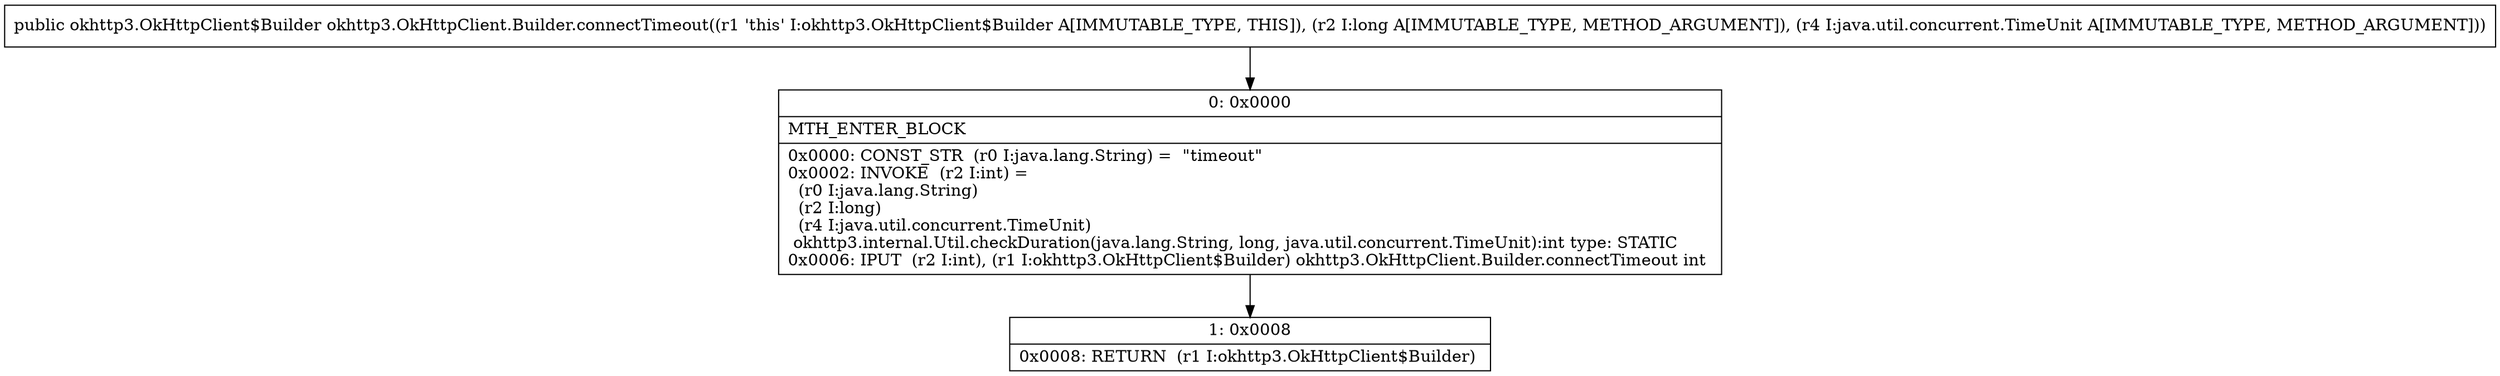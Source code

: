 digraph "CFG forokhttp3.OkHttpClient.Builder.connectTimeout(JLjava\/util\/concurrent\/TimeUnit;)Lokhttp3\/OkHttpClient$Builder;" {
Node_0 [shape=record,label="{0\:\ 0x0000|MTH_ENTER_BLOCK\l|0x0000: CONST_STR  (r0 I:java.lang.String) =  \"timeout\" \l0x0002: INVOKE  (r2 I:int) = \l  (r0 I:java.lang.String)\l  (r2 I:long)\l  (r4 I:java.util.concurrent.TimeUnit)\l okhttp3.internal.Util.checkDuration(java.lang.String, long, java.util.concurrent.TimeUnit):int type: STATIC \l0x0006: IPUT  (r2 I:int), (r1 I:okhttp3.OkHttpClient$Builder) okhttp3.OkHttpClient.Builder.connectTimeout int \l}"];
Node_1 [shape=record,label="{1\:\ 0x0008|0x0008: RETURN  (r1 I:okhttp3.OkHttpClient$Builder) \l}"];
MethodNode[shape=record,label="{public okhttp3.OkHttpClient$Builder okhttp3.OkHttpClient.Builder.connectTimeout((r1 'this' I:okhttp3.OkHttpClient$Builder A[IMMUTABLE_TYPE, THIS]), (r2 I:long A[IMMUTABLE_TYPE, METHOD_ARGUMENT]), (r4 I:java.util.concurrent.TimeUnit A[IMMUTABLE_TYPE, METHOD_ARGUMENT])) }"];
MethodNode -> Node_0;
Node_0 -> Node_1;
}

